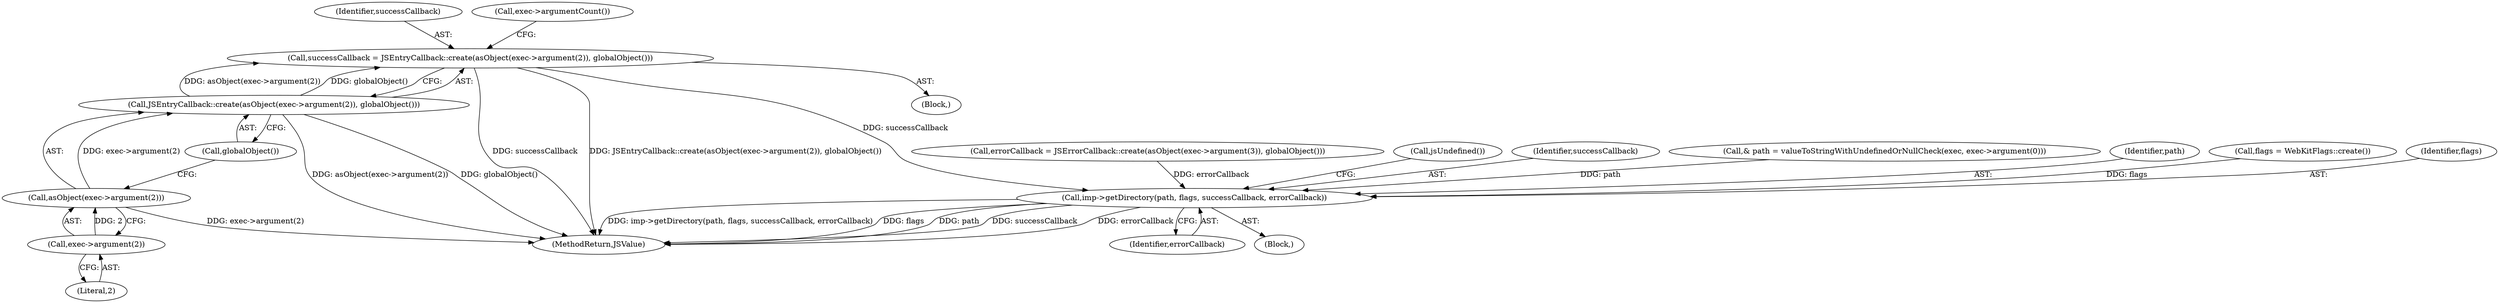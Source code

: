digraph "0_Chrome_b944f670bb7a8a919daac497a4ea0536c954c201_2@API" {
"1000206" [label="(Call,successCallback = JSEntryCallback::create(asObject(exec->argument(2)), globalObject()))"];
"1000208" [label="(Call,JSEntryCallback::create(asObject(exec->argument(2)), globalObject()))"];
"1000209" [label="(Call,asObject(exec->argument(2)))"];
"1000210" [label="(Call,exec->argument(2))"];
"1000241" [label="(Call,imp->getDirectory(path, flags, successCallback, errorCallback))"];
"1000211" [label="(Literal,2)"];
"1000196" [label="(Block,)"];
"1000209" [label="(Call,asObject(exec->argument(2)))"];
"1000119" [label="(Call,& path = valueToStringWithUndefinedOrNullCheck(exec, exec->argument(0)))"];
"1000210" [label="(Call,exec->argument(2))"];
"1000242" [label="(Identifier,path)"];
"1000248" [label="(MethodReturn,JSValue)"];
"1000212" [label="(Call,globalObject())"];
"1000241" [label="(Call,imp->getDirectory(path, flags, successCallback, errorCallback))"];
"1000156" [label="(Call,flags = WebKitFlags::create())"];
"1000245" [label="(Identifier,errorCallback)"];
"1000243" [label="(Identifier,flags)"];
"1000234" [label="(Call,errorCallback = JSErrorCallback::create(asObject(exec->argument(3)), globalObject()))"];
"1000208" [label="(Call,JSEntryCallback::create(asObject(exec->argument(2)), globalObject()))"];
"1000207" [label="(Identifier,successCallback)"];
"1000247" [label="(Call,jsUndefined())"];
"1000102" [label="(Block,)"];
"1000217" [label="(Call,exec->argumentCount())"];
"1000206" [label="(Call,successCallback = JSEntryCallback::create(asObject(exec->argument(2)), globalObject()))"];
"1000244" [label="(Identifier,successCallback)"];
"1000206" -> "1000196"  [label="AST: "];
"1000206" -> "1000208"  [label="CFG: "];
"1000207" -> "1000206"  [label="AST: "];
"1000208" -> "1000206"  [label="AST: "];
"1000217" -> "1000206"  [label="CFG: "];
"1000206" -> "1000248"  [label="DDG: JSEntryCallback::create(asObject(exec->argument(2)), globalObject())"];
"1000206" -> "1000248"  [label="DDG: successCallback"];
"1000208" -> "1000206"  [label="DDG: asObject(exec->argument(2))"];
"1000208" -> "1000206"  [label="DDG: globalObject()"];
"1000206" -> "1000241"  [label="DDG: successCallback"];
"1000208" -> "1000212"  [label="CFG: "];
"1000209" -> "1000208"  [label="AST: "];
"1000212" -> "1000208"  [label="AST: "];
"1000208" -> "1000248"  [label="DDG: asObject(exec->argument(2))"];
"1000208" -> "1000248"  [label="DDG: globalObject()"];
"1000209" -> "1000208"  [label="DDG: exec->argument(2)"];
"1000209" -> "1000210"  [label="CFG: "];
"1000210" -> "1000209"  [label="AST: "];
"1000212" -> "1000209"  [label="CFG: "];
"1000209" -> "1000248"  [label="DDG: exec->argument(2)"];
"1000210" -> "1000209"  [label="DDG: 2"];
"1000210" -> "1000211"  [label="CFG: "];
"1000211" -> "1000210"  [label="AST: "];
"1000241" -> "1000102"  [label="AST: "];
"1000241" -> "1000245"  [label="CFG: "];
"1000242" -> "1000241"  [label="AST: "];
"1000243" -> "1000241"  [label="AST: "];
"1000244" -> "1000241"  [label="AST: "];
"1000245" -> "1000241"  [label="AST: "];
"1000247" -> "1000241"  [label="CFG: "];
"1000241" -> "1000248"  [label="DDG: path"];
"1000241" -> "1000248"  [label="DDG: successCallback"];
"1000241" -> "1000248"  [label="DDG: errorCallback"];
"1000241" -> "1000248"  [label="DDG: imp->getDirectory(path, flags, successCallback, errorCallback)"];
"1000241" -> "1000248"  [label="DDG: flags"];
"1000119" -> "1000241"  [label="DDG: path"];
"1000156" -> "1000241"  [label="DDG: flags"];
"1000234" -> "1000241"  [label="DDG: errorCallback"];
}
